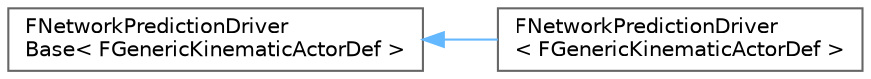 digraph "Graphical Class Hierarchy"
{
 // INTERACTIVE_SVG=YES
 // LATEX_PDF_SIZE
  bgcolor="transparent";
  edge [fontname=Helvetica,fontsize=10,labelfontname=Helvetica,labelfontsize=10];
  node [fontname=Helvetica,fontsize=10,shape=box,height=0.2,width=0.4];
  rankdir="LR";
  Node0 [id="Node000000",label="FNetworkPredictionDriver\lBase\< FGenericKinematicActorDef \>",height=0.2,width=0.4,color="grey40", fillcolor="white", style="filled",URL="$d9/d6a/structFNetworkPredictionDriverBase.html",tooltip=" "];
  Node0 -> Node1 [id="edge4472_Node000000_Node000001",dir="back",color="steelblue1",style="solid",tooltip=" "];
  Node1 [id="Node000001",label="FNetworkPredictionDriver\l\< FGenericKinematicActorDef \>",height=0.2,width=0.4,color="grey40", fillcolor="white", style="filled",URL="$d8/d9e/structFNetworkPredictionDriver_3_01FGenericKinematicActorDef_01_4.html",tooltip=" "];
}
